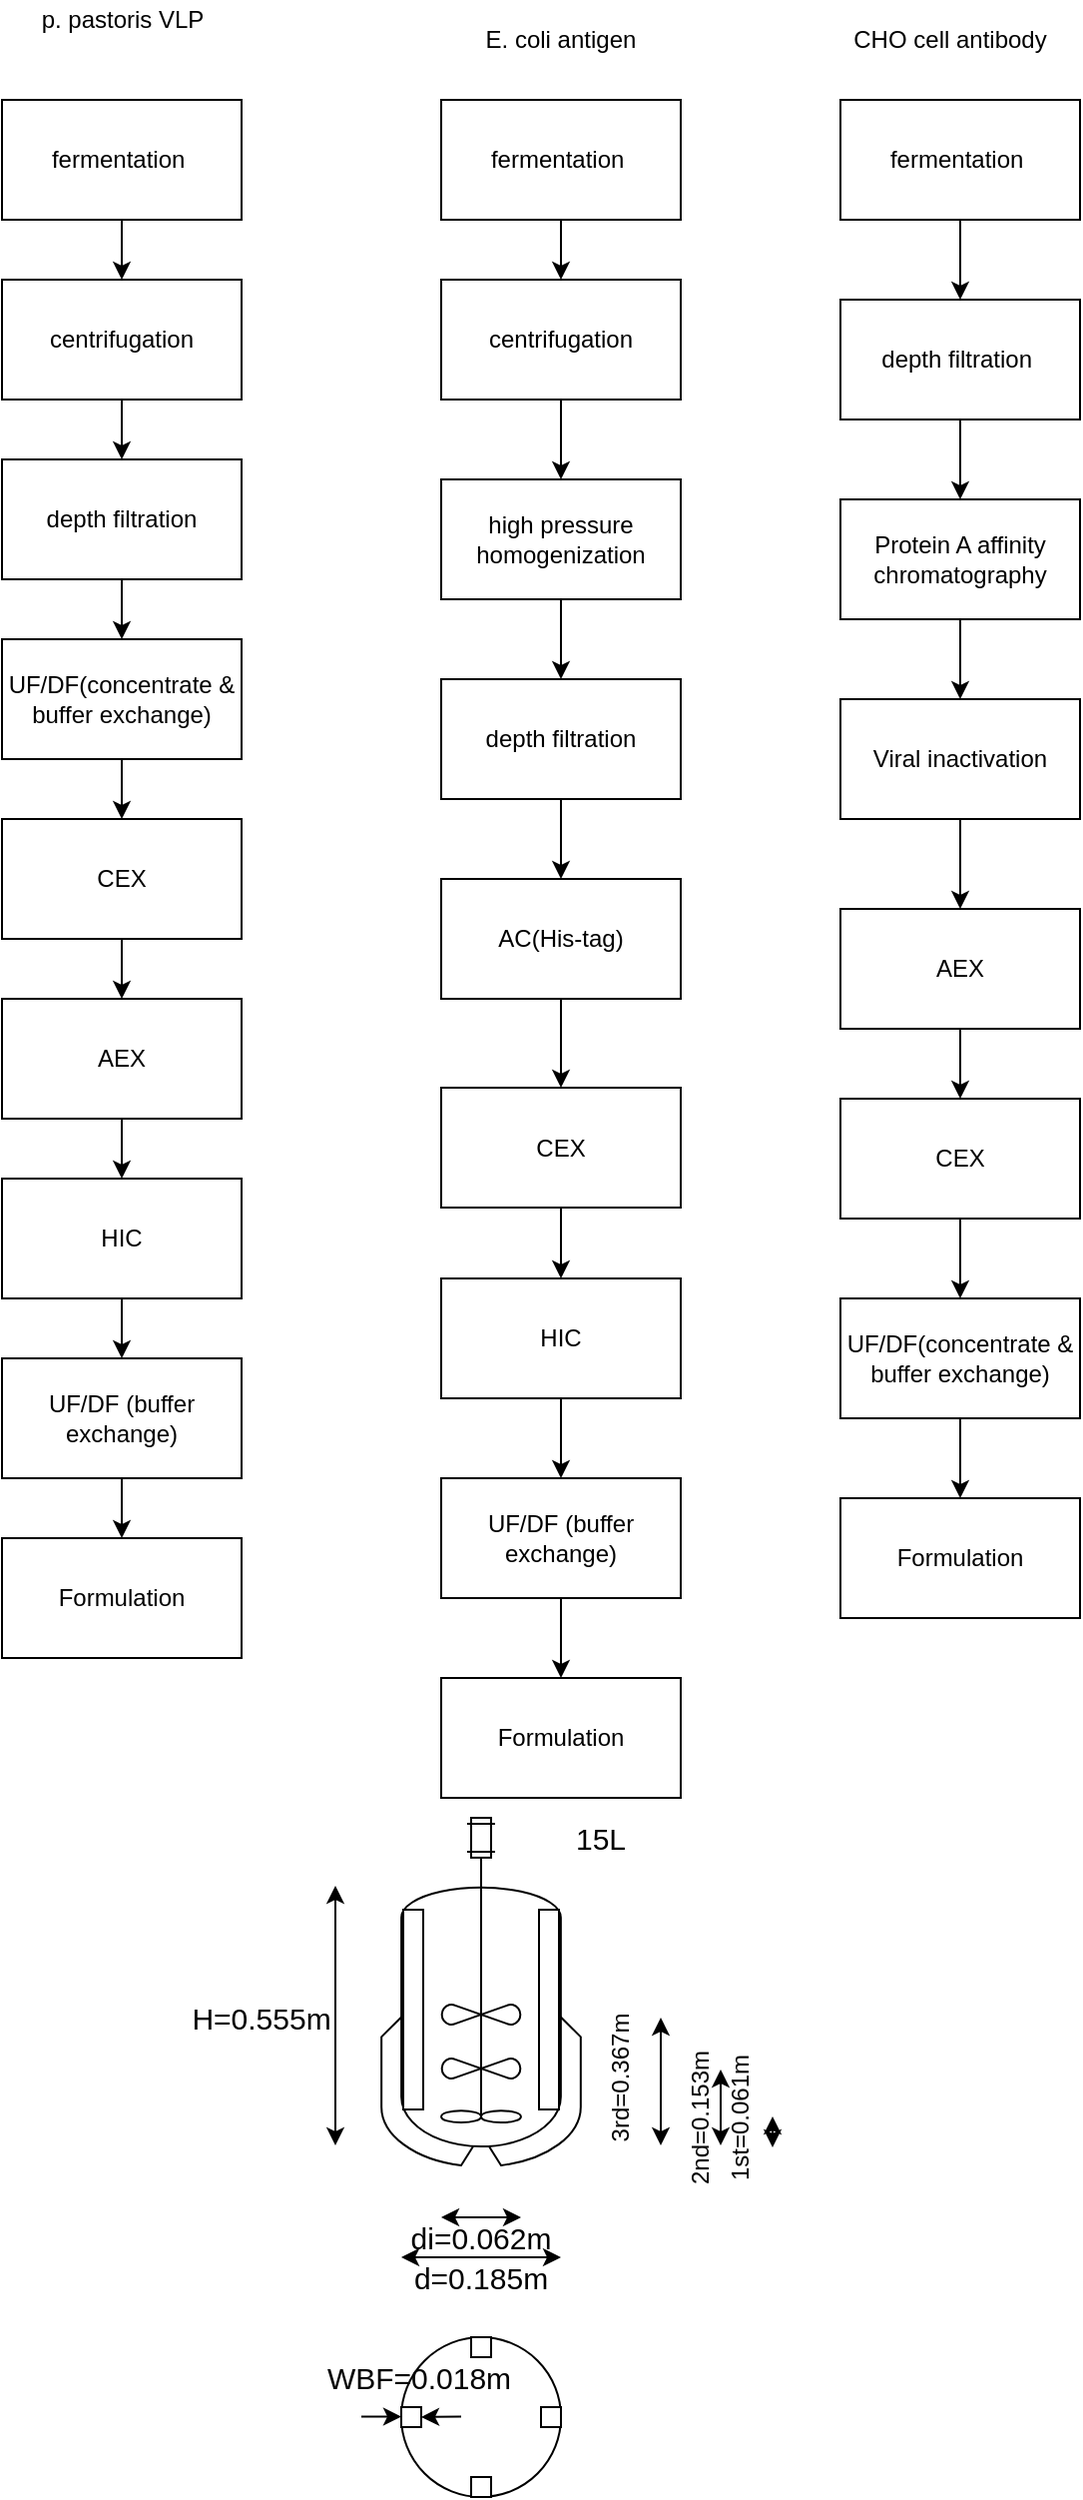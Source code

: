 <mxfile version="14.1.9" type="github">
  <diagram id="NXtYWja0_2EMzkYigZL7" name="Page-1">
    <mxGraphModel dx="1422" dy="794" grid="1" gridSize="10" guides="1" tooltips="1" connect="1" arrows="1" fold="1" page="1" pageScale="1" pageWidth="827" pageHeight="1169" math="0" shadow="0">
      <root>
        <mxCell id="0" />
        <mxCell id="1" parent="0" />
        <mxCell id="XehuCRAvUU2JvNb4I1Wm-1" style="edgeStyle=orthogonalEdgeStyle;rounded=0;orthogonalLoop=1;jettySize=auto;html=1;exitX=0.5;exitY=1;exitDx=0;exitDy=0;entryX=0.5;entryY=0;entryDx=0;entryDy=0;" edge="1" parent="1" source="gyhIat2a4F_tPsXi678r-1" target="gyhIat2a4F_tPsXi678r-2">
          <mxGeometry relative="1" as="geometry" />
        </mxCell>
        <mxCell id="gyhIat2a4F_tPsXi678r-1" value="fermentation&amp;nbsp;" style="rounded=0;whiteSpace=wrap;html=1;" parent="1" vertex="1">
          <mxGeometry x="140" y="90" width="120" height="60" as="geometry" />
        </mxCell>
        <mxCell id="XehuCRAvUU2JvNb4I1Wm-2" style="edgeStyle=orthogonalEdgeStyle;rounded=0;orthogonalLoop=1;jettySize=auto;html=1;exitX=0.5;exitY=1;exitDx=0;exitDy=0;" edge="1" parent="1" source="gyhIat2a4F_tPsXi678r-2" target="gyhIat2a4F_tPsXi678r-3">
          <mxGeometry relative="1" as="geometry" />
        </mxCell>
        <mxCell id="gyhIat2a4F_tPsXi678r-2" value="centrifugation" style="rounded=0;whiteSpace=wrap;html=1;" parent="1" vertex="1">
          <mxGeometry x="140" y="180" width="120" height="60" as="geometry" />
        </mxCell>
        <mxCell id="XehuCRAvUU2JvNb4I1Wm-3" style="edgeStyle=orthogonalEdgeStyle;rounded=0;orthogonalLoop=1;jettySize=auto;html=1;exitX=0.5;exitY=1;exitDx=0;exitDy=0;entryX=0.5;entryY=0;entryDx=0;entryDy=0;" edge="1" parent="1" source="gyhIat2a4F_tPsXi678r-3" target="gyhIat2a4F_tPsXi678r-10">
          <mxGeometry relative="1" as="geometry" />
        </mxCell>
        <mxCell id="gyhIat2a4F_tPsXi678r-3" value="depth filtration" style="rounded=0;whiteSpace=wrap;html=1;" parent="1" vertex="1">
          <mxGeometry x="140" y="270" width="120" height="60" as="geometry" />
        </mxCell>
        <mxCell id="gyhIat2a4F_tPsXi678r-4" value="p. pastoris VLP" style="text;html=1;align=center;verticalAlign=middle;resizable=0;points=[];autosize=1;" parent="1" vertex="1">
          <mxGeometry x="150" y="40" width="100" height="20" as="geometry" />
        </mxCell>
        <mxCell id="XehuCRAvUU2JvNb4I1Wm-6" style="edgeStyle=orthogonalEdgeStyle;rounded=0;orthogonalLoop=1;jettySize=auto;html=1;exitX=0.5;exitY=1;exitDx=0;exitDy=0;entryX=0.5;entryY=0;entryDx=0;entryDy=0;" edge="1" parent="1" source="gyhIat2a4F_tPsXi678r-5" target="gyhIat2a4F_tPsXi678r-6">
          <mxGeometry relative="1" as="geometry" />
        </mxCell>
        <mxCell id="gyhIat2a4F_tPsXi678r-5" value="CEX" style="rounded=0;whiteSpace=wrap;html=1;" parent="1" vertex="1">
          <mxGeometry x="140" y="450" width="120" height="60" as="geometry" />
        </mxCell>
        <mxCell id="XehuCRAvUU2JvNb4I1Wm-7" style="edgeStyle=orthogonalEdgeStyle;rounded=0;orthogonalLoop=1;jettySize=auto;html=1;exitX=0.5;exitY=1;exitDx=0;exitDy=0;entryX=0.5;entryY=0;entryDx=0;entryDy=0;" edge="1" parent="1" source="gyhIat2a4F_tPsXi678r-6" target="gyhIat2a4F_tPsXi678r-7">
          <mxGeometry relative="1" as="geometry" />
        </mxCell>
        <mxCell id="gyhIat2a4F_tPsXi678r-6" value="AEX" style="rounded=0;whiteSpace=wrap;html=1;" parent="1" vertex="1">
          <mxGeometry x="140" y="540" width="120" height="60" as="geometry" />
        </mxCell>
        <mxCell id="XehuCRAvUU2JvNb4I1Wm-8" style="edgeStyle=orthogonalEdgeStyle;rounded=0;orthogonalLoop=1;jettySize=auto;html=1;exitX=0.5;exitY=1;exitDx=0;exitDy=0;entryX=0.5;entryY=0;entryDx=0;entryDy=0;" edge="1" parent="1" source="gyhIat2a4F_tPsXi678r-7" target="gyhIat2a4F_tPsXi678r-8">
          <mxGeometry relative="1" as="geometry" />
        </mxCell>
        <mxCell id="gyhIat2a4F_tPsXi678r-7" value="HIC" style="rounded=0;whiteSpace=wrap;html=1;" parent="1" vertex="1">
          <mxGeometry x="140" y="630" width="120" height="60" as="geometry" />
        </mxCell>
        <mxCell id="XehuCRAvUU2JvNb4I1Wm-9" style="edgeStyle=orthogonalEdgeStyle;rounded=0;orthogonalLoop=1;jettySize=auto;html=1;exitX=0.5;exitY=1;exitDx=0;exitDy=0;" edge="1" parent="1" source="gyhIat2a4F_tPsXi678r-8" target="gyhIat2a4F_tPsXi678r-9">
          <mxGeometry relative="1" as="geometry" />
        </mxCell>
        <mxCell id="gyhIat2a4F_tPsXi678r-8" value="UF/DF (buffer exchange)" style="rounded=0;whiteSpace=wrap;html=1;" parent="1" vertex="1">
          <mxGeometry x="140" y="720" width="120" height="60" as="geometry" />
        </mxCell>
        <mxCell id="gyhIat2a4F_tPsXi678r-9" value="Formulation" style="rounded=0;whiteSpace=wrap;html=1;" parent="1" vertex="1">
          <mxGeometry x="140" y="810" width="120" height="60" as="geometry" />
        </mxCell>
        <mxCell id="XehuCRAvUU2JvNb4I1Wm-5" value="" style="edgeStyle=orthogonalEdgeStyle;rounded=0;orthogonalLoop=1;jettySize=auto;html=1;" edge="1" parent="1" source="gyhIat2a4F_tPsXi678r-10" target="gyhIat2a4F_tPsXi678r-5">
          <mxGeometry relative="1" as="geometry" />
        </mxCell>
        <mxCell id="gyhIat2a4F_tPsXi678r-10" value="UF/DF(concentrate &amp;amp; buffer exchange)" style="rounded=0;whiteSpace=wrap;html=1;" parent="1" vertex="1">
          <mxGeometry x="140" y="360" width="120" height="60" as="geometry" />
        </mxCell>
        <mxCell id="gyhIat2a4F_tPsXi678r-23" value="" style="group" parent="1" vertex="1" connectable="0">
          <mxGeometry x="330" y="950" width="100" height="174" as="geometry" />
        </mxCell>
        <mxCell id="gyhIat2a4F_tPsXi678r-11" value="" style="shape=mxgraph.pid.vessels.jacketed_mixing_vessel;html=1;pointerEvents=1;align=center;verticalLabelPosition=bottom;verticalAlign=top;dashed=0;" parent="gyhIat2a4F_tPsXi678r-23" vertex="1">
          <mxGeometry width="100" height="174" as="geometry" />
        </mxCell>
        <mxCell id="gyhIat2a4F_tPsXi678r-17" value="" style="shape=mxgraph.pid.agitators.agitator_(propeller);html=1;pointerEvents=1;align=center;verticalLabelPosition=bottom;verticalAlign=top;dashed=0;" parent="gyhIat2a4F_tPsXi678r-23" vertex="1">
          <mxGeometry x="30" y="71" width="40" height="60" as="geometry" />
        </mxCell>
        <mxCell id="gyhIat2a4F_tPsXi678r-19" value="" style="shape=mxgraph.pid.agitators.agitator_(propeller);html=1;pointerEvents=1;align=center;verticalLabelPosition=bottom;verticalAlign=top;dashed=0;" parent="gyhIat2a4F_tPsXi678r-23" vertex="1">
          <mxGeometry x="30" y="44" width="40" height="60" as="geometry" />
        </mxCell>
        <mxCell id="gyhIat2a4F_tPsXi678r-21" value="" style="rounded=0;whiteSpace=wrap;html=1;" parent="gyhIat2a4F_tPsXi678r-23" vertex="1">
          <mxGeometry x="11" y="46" width="10" height="100" as="geometry" />
        </mxCell>
        <mxCell id="gyhIat2a4F_tPsXi678r-22" value="" style="rounded=0;whiteSpace=wrap;html=1;" parent="gyhIat2a4F_tPsXi678r-23" vertex="1">
          <mxGeometry x="79" y="46" width="10" height="100" as="geometry" />
        </mxCell>
        <mxCell id="gyhIat2a4F_tPsXi678r-25" value="" style="endArrow=classic;startArrow=classic;html=1;" parent="1" edge="1">
          <mxGeometry width="50" height="50" relative="1" as="geometry">
            <mxPoint x="340" y="1170" as="sourcePoint" />
            <mxPoint x="420" y="1170" as="targetPoint" />
          </mxGeometry>
        </mxCell>
        <mxCell id="gyhIat2a4F_tPsXi678r-26" value="" style="endArrow=classic;startArrow=classic;html=1;" parent="1" edge="1">
          <mxGeometry width="50" height="50" relative="1" as="geometry">
            <mxPoint x="360" y="1150" as="sourcePoint" />
            <mxPoint x="400" y="1150" as="targetPoint" />
          </mxGeometry>
        </mxCell>
        <mxCell id="gyhIat2a4F_tPsXi678r-28" value="" style="endArrow=classic;startArrow=classic;html=1;" parent="1" edge="1">
          <mxGeometry width="50" height="50" relative="1" as="geometry">
            <mxPoint x="307" y="1114" as="sourcePoint" />
            <mxPoint x="307" y="984" as="targetPoint" />
          </mxGeometry>
        </mxCell>
        <mxCell id="gyhIat2a4F_tPsXi678r-33" value="&lt;font style=&quot;font-size: 15px&quot;&gt;d=0.185m&lt;/font&gt;" style="text;html=1;strokeColor=none;fillColor=none;align=center;verticalAlign=middle;whiteSpace=wrap;rounded=0;" parent="1" vertex="1">
          <mxGeometry x="360" y="1170" width="40" height="20" as="geometry" />
        </mxCell>
        <mxCell id="gyhIat2a4F_tPsXi678r-34" value="&lt;font style=&quot;font-size: 15px&quot;&gt;di=0.062m&lt;/font&gt;" style="text;html=1;strokeColor=none;fillColor=none;align=center;verticalAlign=middle;whiteSpace=wrap;rounded=0;" parent="1" vertex="1">
          <mxGeometry x="360" y="1150" width="40" height="20" as="geometry" />
        </mxCell>
        <mxCell id="gyhIat2a4F_tPsXi678r-37" value="&lt;font style=&quot;font-size: 15px&quot;&gt;H=0.555m&lt;/font&gt;" style="text;html=1;strokeColor=none;fillColor=none;align=center;verticalAlign=middle;whiteSpace=wrap;rounded=0;" parent="1" vertex="1">
          <mxGeometry x="250" y="1040" width="40" height="20" as="geometry" />
        </mxCell>
        <mxCell id="gyhIat2a4F_tPsXi678r-38" value="" style="endArrow=classic;startArrow=classic;html=1;" parent="1" edge="1">
          <mxGeometry width="50" height="50" relative="1" as="geometry">
            <mxPoint x="470" y="1114" as="sourcePoint" />
            <mxPoint x="470" y="1050" as="targetPoint" />
          </mxGeometry>
        </mxCell>
        <mxCell id="gyhIat2a4F_tPsXi678r-40" value="" style="endArrow=classic;startArrow=classic;html=1;" parent="1" edge="1">
          <mxGeometry width="50" height="50" relative="1" as="geometry">
            <mxPoint x="500" y="1114" as="sourcePoint" />
            <mxPoint x="500" y="1076" as="targetPoint" />
          </mxGeometry>
        </mxCell>
        <mxCell id="gyhIat2a4F_tPsXi678r-41" value="" style="endArrow=classic;startArrow=classic;html=1;" parent="1" edge="1">
          <mxGeometry width="50" height="50" relative="1" as="geometry">
            <mxPoint x="526" y="1115" as="sourcePoint" />
            <mxPoint x="526" y="1099.5" as="targetPoint" />
          </mxGeometry>
        </mxCell>
        <mxCell id="gyhIat2a4F_tPsXi678r-42" value="3rd=0.367m" style="text;html=1;strokeColor=none;fillColor=none;align=center;verticalAlign=middle;whiteSpace=wrap;rounded=0;rotation=-90;" parent="1" vertex="1">
          <mxGeometry x="430" y="1070" width="40" height="20" as="geometry" />
        </mxCell>
        <mxCell id="gyhIat2a4F_tPsXi678r-43" value="2nd=0.153m" style="text;html=1;strokeColor=none;fillColor=none;align=center;verticalAlign=middle;whiteSpace=wrap;rounded=0;rotation=-90;" parent="1" vertex="1">
          <mxGeometry x="470" y="1090" width="40" height="20" as="geometry" />
        </mxCell>
        <mxCell id="gyhIat2a4F_tPsXi678r-44" value="1st=0.061m" style="text;html=1;strokeColor=none;fillColor=none;align=center;verticalAlign=middle;whiteSpace=wrap;rounded=0;rotation=-90;" parent="1" vertex="1">
          <mxGeometry x="490" y="1090" width="40" height="20" as="geometry" />
        </mxCell>
        <mxCell id="gyhIat2a4F_tPsXi678r-45" value="&lt;font style=&quot;font-size: 15px&quot;&gt;15L&lt;/font&gt;" style="text;html=1;strokeColor=none;fillColor=none;align=center;verticalAlign=middle;whiteSpace=wrap;rounded=0;" parent="1" vertex="1">
          <mxGeometry x="420" y="950" width="40" height="20" as="geometry" />
        </mxCell>
        <mxCell id="gyhIat2a4F_tPsXi678r-47" value="" style="ellipse;whiteSpace=wrap;html=1;aspect=fixed;" parent="1" vertex="1">
          <mxGeometry x="340" y="1210" width="80" height="80" as="geometry" />
        </mxCell>
        <mxCell id="gyhIat2a4F_tPsXi678r-48" value="" style="whiteSpace=wrap;html=1;aspect=fixed;" parent="1" vertex="1">
          <mxGeometry x="340" y="1245" width="10" height="10" as="geometry" />
        </mxCell>
        <mxCell id="gyhIat2a4F_tPsXi678r-51" value="" style="whiteSpace=wrap;html=1;aspect=fixed;" parent="1" vertex="1">
          <mxGeometry x="410" y="1245" width="10" height="10" as="geometry" />
        </mxCell>
        <mxCell id="gyhIat2a4F_tPsXi678r-52" value="" style="whiteSpace=wrap;html=1;aspect=fixed;" parent="1" vertex="1">
          <mxGeometry x="375" y="1280" width="10" height="10" as="geometry" />
        </mxCell>
        <mxCell id="gyhIat2a4F_tPsXi678r-53" value="" style="whiteSpace=wrap;html=1;aspect=fixed;" parent="1" vertex="1">
          <mxGeometry x="375" y="1210" width="10" height="10" as="geometry" />
        </mxCell>
        <mxCell id="gyhIat2a4F_tPsXi678r-54" value="" style="endArrow=classic;html=1;" parent="1" edge="1">
          <mxGeometry width="50" height="50" relative="1" as="geometry">
            <mxPoint x="320" y="1249.76" as="sourcePoint" />
            <mxPoint x="340" y="1249.76" as="targetPoint" />
          </mxGeometry>
        </mxCell>
        <mxCell id="gyhIat2a4F_tPsXi678r-55" value="" style="endArrow=classic;html=1;" parent="1" edge="1">
          <mxGeometry width="50" height="50" relative="1" as="geometry">
            <mxPoint x="370" y="1249.76" as="sourcePoint" />
            <mxPoint x="350" y="1250" as="targetPoint" />
          </mxGeometry>
        </mxCell>
        <mxCell id="gyhIat2a4F_tPsXi678r-56" value="&lt;font style=&quot;font-size: 15px&quot;&gt;WBF=0.018m&lt;/font&gt;" style="text;html=1;strokeColor=none;fillColor=none;align=center;verticalAlign=middle;whiteSpace=wrap;rounded=0;" parent="1" vertex="1">
          <mxGeometry x="329" y="1220" width="40" height="20" as="geometry" />
        </mxCell>
        <mxCell id="XehuCRAvUU2JvNb4I1Wm-10" style="edgeStyle=orthogonalEdgeStyle;rounded=0;orthogonalLoop=1;jettySize=auto;html=1;exitX=0.5;exitY=1;exitDx=0;exitDy=0;entryX=0.5;entryY=0;entryDx=0;entryDy=0;" edge="1" parent="1" source="gyhIat2a4F_tPsXi678r-57" target="gyhIat2a4F_tPsXi678r-58">
          <mxGeometry relative="1" as="geometry" />
        </mxCell>
        <mxCell id="gyhIat2a4F_tPsXi678r-57" value="fermentation&amp;nbsp;" style="rounded=0;whiteSpace=wrap;html=1;" parent="1" vertex="1">
          <mxGeometry x="360" y="90" width="120" height="60" as="geometry" />
        </mxCell>
        <mxCell id="XehuCRAvUU2JvNb4I1Wm-11" style="edgeStyle=orthogonalEdgeStyle;rounded=0;orthogonalLoop=1;jettySize=auto;html=1;exitX=0.5;exitY=1;exitDx=0;exitDy=0;entryX=0.5;entryY=0;entryDx=0;entryDy=0;" edge="1" parent="1" source="gyhIat2a4F_tPsXi678r-58" target="gyhIat2a4F_tPsXi678r-78">
          <mxGeometry relative="1" as="geometry" />
        </mxCell>
        <mxCell id="gyhIat2a4F_tPsXi678r-58" value="centrifugation" style="rounded=0;whiteSpace=wrap;html=1;" parent="1" vertex="1">
          <mxGeometry x="360" y="180" width="120" height="60" as="geometry" />
        </mxCell>
        <mxCell id="XehuCRAvUU2JvNb4I1Wm-13" style="edgeStyle=orthogonalEdgeStyle;rounded=0;orthogonalLoop=1;jettySize=auto;html=1;exitX=0.5;exitY=1;exitDx=0;exitDy=0;entryX=0.5;entryY=0;entryDx=0;entryDy=0;" edge="1" parent="1" source="gyhIat2a4F_tPsXi678r-59" target="gyhIat2a4F_tPsXi678r-77">
          <mxGeometry relative="1" as="geometry" />
        </mxCell>
        <mxCell id="gyhIat2a4F_tPsXi678r-59" value="depth filtration" style="rounded=0;whiteSpace=wrap;html=1;" parent="1" vertex="1">
          <mxGeometry x="360" y="380" width="120" height="60" as="geometry" />
        </mxCell>
        <mxCell id="gyhIat2a4F_tPsXi678r-60" value="E. coli antigen" style="text;html=1;strokeColor=none;fillColor=none;align=center;verticalAlign=middle;whiteSpace=wrap;rounded=0;" parent="1" vertex="1">
          <mxGeometry x="370" y="50" width="100" height="20" as="geometry" />
        </mxCell>
        <mxCell id="XehuCRAvUU2JvNb4I1Wm-19" style="edgeStyle=orthogonalEdgeStyle;rounded=0;orthogonalLoop=1;jettySize=auto;html=1;exitX=0.5;exitY=1;exitDx=0;exitDy=0;entryX=0.5;entryY=0;entryDx=0;entryDy=0;" edge="1" parent="1" source="gyhIat2a4F_tPsXi678r-61" target="gyhIat2a4F_tPsXi678r-62">
          <mxGeometry relative="1" as="geometry" />
        </mxCell>
        <mxCell id="gyhIat2a4F_tPsXi678r-61" value="fermentation&amp;nbsp;" style="rounded=0;whiteSpace=wrap;html=1;" parent="1" vertex="1">
          <mxGeometry x="560" y="90" width="120" height="60" as="geometry" />
        </mxCell>
        <mxCell id="XehuCRAvUU2JvNb4I1Wm-20" style="edgeStyle=orthogonalEdgeStyle;rounded=0;orthogonalLoop=1;jettySize=auto;html=1;exitX=0.5;exitY=1;exitDx=0;exitDy=0;" edge="1" parent="1" source="gyhIat2a4F_tPsXi678r-62" target="gyhIat2a4F_tPsXi678r-64">
          <mxGeometry relative="1" as="geometry" />
        </mxCell>
        <mxCell id="gyhIat2a4F_tPsXi678r-62" value="depth filtration&amp;nbsp;" style="rounded=0;whiteSpace=wrap;html=1;" parent="1" vertex="1">
          <mxGeometry x="560" y="190" width="120" height="60" as="geometry" />
        </mxCell>
        <mxCell id="XehuCRAvUU2JvNb4I1Wm-21" style="edgeStyle=orthogonalEdgeStyle;rounded=0;orthogonalLoop=1;jettySize=auto;html=1;exitX=0.5;exitY=1;exitDx=0;exitDy=0;entryX=0.5;entryY=0;entryDx=0;entryDy=0;" edge="1" parent="1" source="gyhIat2a4F_tPsXi678r-64" target="gyhIat2a4F_tPsXi678r-67">
          <mxGeometry relative="1" as="geometry" />
        </mxCell>
        <mxCell id="gyhIat2a4F_tPsXi678r-64" value="Protein A affinity chromatography" style="rounded=0;whiteSpace=wrap;html=1;" parent="1" vertex="1">
          <mxGeometry x="560" y="290" width="120" height="60" as="geometry" />
        </mxCell>
        <mxCell id="XehuCRAvUU2JvNb4I1Wm-23" style="edgeStyle=orthogonalEdgeStyle;rounded=0;orthogonalLoop=1;jettySize=auto;html=1;exitX=0.5;exitY=1;exitDx=0;exitDy=0;entryX=0.5;entryY=0;entryDx=0;entryDy=0;" edge="1" parent="1" source="gyhIat2a4F_tPsXi678r-65" target="gyhIat2a4F_tPsXi678r-66">
          <mxGeometry relative="1" as="geometry" />
        </mxCell>
        <mxCell id="gyhIat2a4F_tPsXi678r-65" value="AEX" style="rounded=0;whiteSpace=wrap;html=1;" parent="1" vertex="1">
          <mxGeometry x="560" y="495" width="120" height="60" as="geometry" />
        </mxCell>
        <mxCell id="XehuCRAvUU2JvNb4I1Wm-24" style="edgeStyle=orthogonalEdgeStyle;rounded=0;orthogonalLoop=1;jettySize=auto;html=1;exitX=0.5;exitY=1;exitDx=0;exitDy=0;entryX=0.5;entryY=0;entryDx=0;entryDy=0;" edge="1" parent="1" source="gyhIat2a4F_tPsXi678r-66" target="gyhIat2a4F_tPsXi678r-69">
          <mxGeometry relative="1" as="geometry" />
        </mxCell>
        <mxCell id="gyhIat2a4F_tPsXi678r-66" value="CEX" style="rounded=0;whiteSpace=wrap;html=1;" parent="1" vertex="1">
          <mxGeometry x="560" y="590" width="120" height="60" as="geometry" />
        </mxCell>
        <mxCell id="XehuCRAvUU2JvNb4I1Wm-22" style="edgeStyle=orthogonalEdgeStyle;rounded=0;orthogonalLoop=1;jettySize=auto;html=1;exitX=0.5;exitY=1;exitDx=0;exitDy=0;entryX=0.5;entryY=0;entryDx=0;entryDy=0;" edge="1" parent="1" source="gyhIat2a4F_tPsXi678r-67" target="gyhIat2a4F_tPsXi678r-65">
          <mxGeometry relative="1" as="geometry" />
        </mxCell>
        <mxCell id="gyhIat2a4F_tPsXi678r-67" value="Viral inactivation" style="rounded=0;whiteSpace=wrap;html=1;" parent="1" vertex="1">
          <mxGeometry x="560" y="390" width="120" height="60" as="geometry" />
        </mxCell>
        <mxCell id="XehuCRAvUU2JvNb4I1Wm-25" style="edgeStyle=orthogonalEdgeStyle;rounded=0;orthogonalLoop=1;jettySize=auto;html=1;exitX=0.5;exitY=1;exitDx=0;exitDy=0;entryX=0.5;entryY=0;entryDx=0;entryDy=0;" edge="1" parent="1" source="gyhIat2a4F_tPsXi678r-69" target="gyhIat2a4F_tPsXi678r-70">
          <mxGeometry relative="1" as="geometry" />
        </mxCell>
        <mxCell id="gyhIat2a4F_tPsXi678r-69" value="UF/DF(concentrate &amp;amp; buffer exchange)" style="rounded=0;whiteSpace=wrap;html=1;" parent="1" vertex="1">
          <mxGeometry x="560" y="690" width="120" height="60" as="geometry" />
        </mxCell>
        <mxCell id="gyhIat2a4F_tPsXi678r-70" value="Formulation" style="rounded=0;whiteSpace=wrap;html=1;" parent="1" vertex="1">
          <mxGeometry x="560" y="790" width="120" height="60" as="geometry" />
        </mxCell>
        <mxCell id="gyhIat2a4F_tPsXi678r-71" value="CHO cell antibody" style="text;html=1;strokeColor=none;fillColor=none;align=center;verticalAlign=middle;whiteSpace=wrap;rounded=0;" parent="1" vertex="1">
          <mxGeometry x="550" y="50" width="130" height="20" as="geometry" />
        </mxCell>
        <mxCell id="XehuCRAvUU2JvNb4I1Wm-16" style="edgeStyle=orthogonalEdgeStyle;rounded=0;orthogonalLoop=1;jettySize=auto;html=1;exitX=0.5;exitY=1;exitDx=0;exitDy=0;entryX=0.5;entryY=0;entryDx=0;entryDy=0;" edge="1" parent="1" source="gyhIat2a4F_tPsXi678r-72" target="gyhIat2a4F_tPsXi678r-74">
          <mxGeometry relative="1" as="geometry" />
        </mxCell>
        <mxCell id="gyhIat2a4F_tPsXi678r-72" value="CEX" style="rounded=0;whiteSpace=wrap;html=1;" parent="1" vertex="1">
          <mxGeometry x="360" y="584.5" width="120" height="60" as="geometry" />
        </mxCell>
        <mxCell id="XehuCRAvUU2JvNb4I1Wm-17" style="edgeStyle=orthogonalEdgeStyle;rounded=0;orthogonalLoop=1;jettySize=auto;html=1;exitX=0.5;exitY=1;exitDx=0;exitDy=0;entryX=0.5;entryY=0;entryDx=0;entryDy=0;" edge="1" parent="1" source="gyhIat2a4F_tPsXi678r-74" target="gyhIat2a4F_tPsXi678r-75">
          <mxGeometry relative="1" as="geometry" />
        </mxCell>
        <mxCell id="gyhIat2a4F_tPsXi678r-74" value="HIC" style="rounded=0;whiteSpace=wrap;html=1;" parent="1" vertex="1">
          <mxGeometry x="360" y="680" width="120" height="60" as="geometry" />
        </mxCell>
        <mxCell id="XehuCRAvUU2JvNb4I1Wm-18" style="edgeStyle=orthogonalEdgeStyle;rounded=0;orthogonalLoop=1;jettySize=auto;html=1;exitX=0.5;exitY=1;exitDx=0;exitDy=0;" edge="1" parent="1" source="gyhIat2a4F_tPsXi678r-75" target="gyhIat2a4F_tPsXi678r-76">
          <mxGeometry relative="1" as="geometry" />
        </mxCell>
        <mxCell id="gyhIat2a4F_tPsXi678r-75" value="UF/DF (buffer exchange)" style="rounded=0;whiteSpace=wrap;html=1;" parent="1" vertex="1">
          <mxGeometry x="360" y="780" width="120" height="60" as="geometry" />
        </mxCell>
        <mxCell id="gyhIat2a4F_tPsXi678r-76" value="Formulation" style="rounded=0;whiteSpace=wrap;html=1;" parent="1" vertex="1">
          <mxGeometry x="360" y="880" width="120" height="60" as="geometry" />
        </mxCell>
        <mxCell id="XehuCRAvUU2JvNb4I1Wm-15" style="edgeStyle=orthogonalEdgeStyle;rounded=0;orthogonalLoop=1;jettySize=auto;html=1;exitX=0.5;exitY=1;exitDx=0;exitDy=0;entryX=0.5;entryY=0;entryDx=0;entryDy=0;" edge="1" parent="1" source="gyhIat2a4F_tPsXi678r-77" target="gyhIat2a4F_tPsXi678r-72">
          <mxGeometry relative="1" as="geometry" />
        </mxCell>
        <mxCell id="gyhIat2a4F_tPsXi678r-77" value="AC(His-tag)" style="rounded=0;whiteSpace=wrap;html=1;" parent="1" vertex="1">
          <mxGeometry x="360" y="480" width="120" height="60" as="geometry" />
        </mxCell>
        <mxCell id="XehuCRAvUU2JvNb4I1Wm-12" style="edgeStyle=orthogonalEdgeStyle;rounded=0;orthogonalLoop=1;jettySize=auto;html=1;exitX=0.5;exitY=1;exitDx=0;exitDy=0;entryX=0.5;entryY=0;entryDx=0;entryDy=0;" edge="1" parent="1" source="gyhIat2a4F_tPsXi678r-78" target="gyhIat2a4F_tPsXi678r-59">
          <mxGeometry relative="1" as="geometry" />
        </mxCell>
        <mxCell id="gyhIat2a4F_tPsXi678r-78" value="high pressure homogenization" style="rounded=0;whiteSpace=wrap;html=1;" parent="1" vertex="1">
          <mxGeometry x="360" y="280" width="120" height="60" as="geometry" />
        </mxCell>
      </root>
    </mxGraphModel>
  </diagram>
</mxfile>
